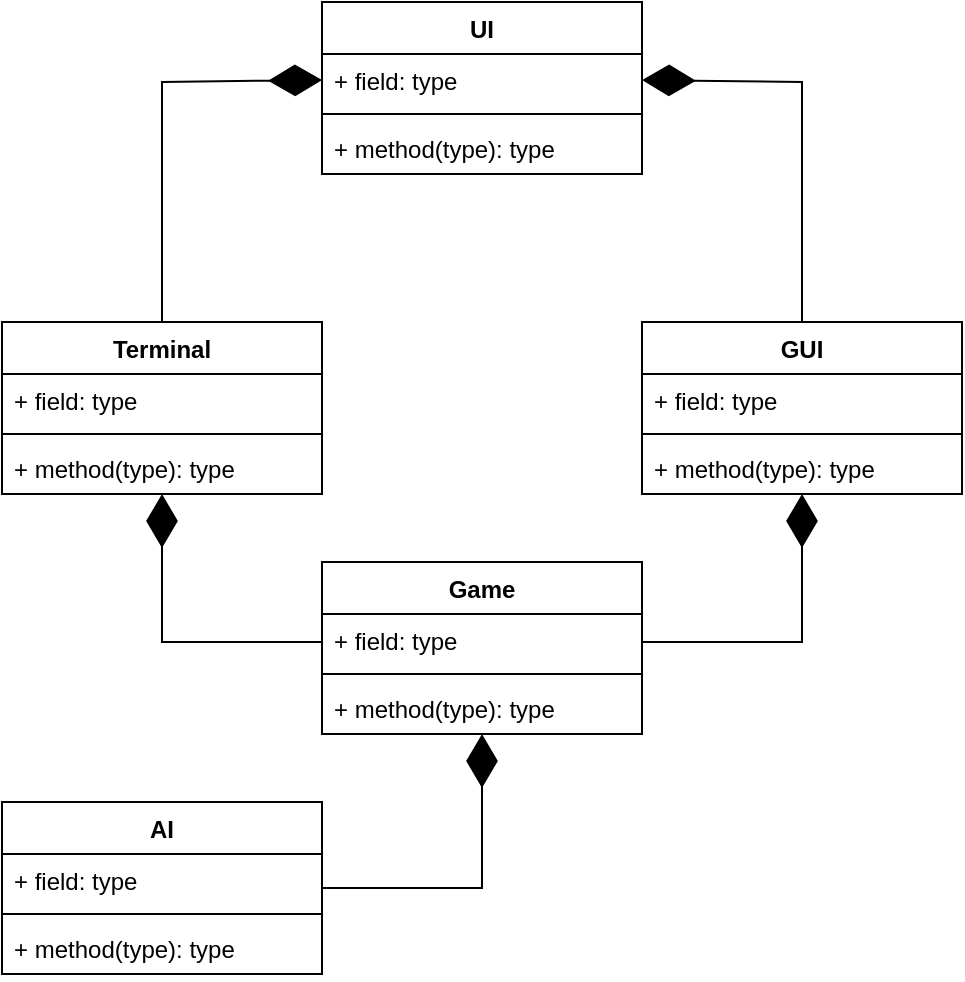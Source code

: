 <mxfile version="18.0.3" type="github"><diagram id="Xtzwa6VVvoEg-6TvjeYF" name="Page-1"><mxGraphModel dx="1038" dy="617" grid="1" gridSize="10" guides="1" tooltips="1" connect="1" arrows="1" fold="1" page="1" pageScale="1" pageWidth="827" pageHeight="1169" math="0" shadow="0"><root><mxCell id="0"/><mxCell id="1" parent="0"/><mxCell id="zvh0BNXRaEqvuYk_ANei-2" value="Game" style="swimlane;fontStyle=1;align=center;verticalAlign=top;childLayout=stackLayout;horizontal=1;startSize=26;horizontalStack=0;resizeParent=1;resizeParentMax=0;resizeLast=0;collapsible=1;marginBottom=0;" vertex="1" parent="1"><mxGeometry x="320" y="280" width="160" height="86" as="geometry"/></mxCell><mxCell id="zvh0BNXRaEqvuYk_ANei-3" value="+ field: type" style="text;strokeColor=none;fillColor=none;align=left;verticalAlign=top;spacingLeft=4;spacingRight=4;overflow=hidden;rotatable=0;points=[[0,0.5],[1,0.5]];portConstraint=eastwest;" vertex="1" parent="zvh0BNXRaEqvuYk_ANei-2"><mxGeometry y="26" width="160" height="26" as="geometry"/></mxCell><mxCell id="zvh0BNXRaEqvuYk_ANei-4" value="" style="line;strokeWidth=1;fillColor=none;align=left;verticalAlign=middle;spacingTop=-1;spacingLeft=3;spacingRight=3;rotatable=0;labelPosition=right;points=[];portConstraint=eastwest;" vertex="1" parent="zvh0BNXRaEqvuYk_ANei-2"><mxGeometry y="52" width="160" height="8" as="geometry"/></mxCell><mxCell id="zvh0BNXRaEqvuYk_ANei-5" value="+ method(type): type" style="text;strokeColor=none;fillColor=none;align=left;verticalAlign=top;spacingLeft=4;spacingRight=4;overflow=hidden;rotatable=0;points=[[0,0.5],[1,0.5]];portConstraint=eastwest;" vertex="1" parent="zvh0BNXRaEqvuYk_ANei-2"><mxGeometry y="60" width="160" height="26" as="geometry"/></mxCell><mxCell id="zvh0BNXRaEqvuYk_ANei-6" value="Terminal" style="swimlane;fontStyle=1;align=center;verticalAlign=top;childLayout=stackLayout;horizontal=1;startSize=26;horizontalStack=0;resizeParent=1;resizeParentMax=0;resizeLast=0;collapsible=1;marginBottom=0;" vertex="1" parent="1"><mxGeometry x="160" y="160" width="160" height="86" as="geometry"/></mxCell><mxCell id="zvh0BNXRaEqvuYk_ANei-7" value="+ field: type" style="text;strokeColor=none;fillColor=none;align=left;verticalAlign=top;spacingLeft=4;spacingRight=4;overflow=hidden;rotatable=0;points=[[0,0.5],[1,0.5]];portConstraint=eastwest;" vertex="1" parent="zvh0BNXRaEqvuYk_ANei-6"><mxGeometry y="26" width="160" height="26" as="geometry"/></mxCell><mxCell id="zvh0BNXRaEqvuYk_ANei-8" value="" style="line;strokeWidth=1;fillColor=none;align=left;verticalAlign=middle;spacingTop=-1;spacingLeft=3;spacingRight=3;rotatable=0;labelPosition=right;points=[];portConstraint=eastwest;" vertex="1" parent="zvh0BNXRaEqvuYk_ANei-6"><mxGeometry y="52" width="160" height="8" as="geometry"/></mxCell><mxCell id="zvh0BNXRaEqvuYk_ANei-9" value="+ method(type): type" style="text;strokeColor=none;fillColor=none;align=left;verticalAlign=top;spacingLeft=4;spacingRight=4;overflow=hidden;rotatable=0;points=[[0,0.5],[1,0.5]];portConstraint=eastwest;" vertex="1" parent="zvh0BNXRaEqvuYk_ANei-6"><mxGeometry y="60" width="160" height="26" as="geometry"/></mxCell><mxCell id="zvh0BNXRaEqvuYk_ANei-10" value="GUI" style="swimlane;fontStyle=1;align=center;verticalAlign=top;childLayout=stackLayout;horizontal=1;startSize=26;horizontalStack=0;resizeParent=1;resizeParentMax=0;resizeLast=0;collapsible=1;marginBottom=0;" vertex="1" parent="1"><mxGeometry x="480" y="160" width="160" height="86" as="geometry"/></mxCell><mxCell id="zvh0BNXRaEqvuYk_ANei-11" value="+ field: type" style="text;strokeColor=none;fillColor=none;align=left;verticalAlign=top;spacingLeft=4;spacingRight=4;overflow=hidden;rotatable=0;points=[[0,0.5],[1,0.5]];portConstraint=eastwest;" vertex="1" parent="zvh0BNXRaEqvuYk_ANei-10"><mxGeometry y="26" width="160" height="26" as="geometry"/></mxCell><mxCell id="zvh0BNXRaEqvuYk_ANei-12" value="" style="line;strokeWidth=1;fillColor=none;align=left;verticalAlign=middle;spacingTop=-1;spacingLeft=3;spacingRight=3;rotatable=0;labelPosition=right;points=[];portConstraint=eastwest;" vertex="1" parent="zvh0BNXRaEqvuYk_ANei-10"><mxGeometry y="52" width="160" height="8" as="geometry"/></mxCell><mxCell id="zvh0BNXRaEqvuYk_ANei-13" value="+ method(type): type" style="text;strokeColor=none;fillColor=none;align=left;verticalAlign=top;spacingLeft=4;spacingRight=4;overflow=hidden;rotatable=0;points=[[0,0.5],[1,0.5]];portConstraint=eastwest;" vertex="1" parent="zvh0BNXRaEqvuYk_ANei-10"><mxGeometry y="60" width="160" height="26" as="geometry"/></mxCell><mxCell id="zvh0BNXRaEqvuYk_ANei-19" value="UI" style="swimlane;fontStyle=1;align=center;verticalAlign=top;childLayout=stackLayout;horizontal=1;startSize=26;horizontalStack=0;resizeParent=1;resizeParentMax=0;resizeLast=0;collapsible=1;marginBottom=0;" vertex="1" parent="1"><mxGeometry x="320" width="160" height="86" as="geometry"/></mxCell><mxCell id="zvh0BNXRaEqvuYk_ANei-20" value="+ field: type" style="text;strokeColor=none;fillColor=none;align=left;verticalAlign=top;spacingLeft=4;spacingRight=4;overflow=hidden;rotatable=0;points=[[0,0.5],[1,0.5]];portConstraint=eastwest;" vertex="1" parent="zvh0BNXRaEqvuYk_ANei-19"><mxGeometry y="26" width="160" height="26" as="geometry"/></mxCell><mxCell id="zvh0BNXRaEqvuYk_ANei-21" value="" style="line;strokeWidth=1;fillColor=none;align=left;verticalAlign=middle;spacingTop=-1;spacingLeft=3;spacingRight=3;rotatable=0;labelPosition=right;points=[];portConstraint=eastwest;" vertex="1" parent="zvh0BNXRaEqvuYk_ANei-19"><mxGeometry y="52" width="160" height="8" as="geometry"/></mxCell><mxCell id="zvh0BNXRaEqvuYk_ANei-22" value="+ method(type): type" style="text;strokeColor=none;fillColor=none;align=left;verticalAlign=top;spacingLeft=4;spacingRight=4;overflow=hidden;rotatable=0;points=[[0,0.5],[1,0.5]];portConstraint=eastwest;" vertex="1" parent="zvh0BNXRaEqvuYk_ANei-19"><mxGeometry y="60" width="160" height="26" as="geometry"/></mxCell><mxCell id="zvh0BNXRaEqvuYk_ANei-23" value="" style="endArrow=diamondThin;endFill=1;endSize=24;html=1;rounded=0;entryX=0;entryY=0.5;entryDx=0;entryDy=0;exitX=0.5;exitY=0;exitDx=0;exitDy=0;" edge="1" parent="1" source="zvh0BNXRaEqvuYk_ANei-6" target="zvh0BNXRaEqvuYk_ANei-20"><mxGeometry width="160" relative="1" as="geometry"><mxPoint x="410" y="370" as="sourcePoint"/><mxPoint x="290" y="40" as="targetPoint"/><Array as="points"><mxPoint x="240" y="40"/></Array></mxGeometry></mxCell><mxCell id="zvh0BNXRaEqvuYk_ANei-24" value="" style="endArrow=diamondThin;endFill=1;endSize=24;html=1;rounded=0;entryX=1;entryY=0.5;entryDx=0;entryDy=0;exitX=0.5;exitY=0;exitDx=0;exitDy=0;" edge="1" parent="1" source="zvh0BNXRaEqvuYk_ANei-10" target="zvh0BNXRaEqvuYk_ANei-20"><mxGeometry width="160" relative="1" as="geometry"><mxPoint x="560" y="120" as="sourcePoint"/><mxPoint x="640" y="39" as="targetPoint"/><Array as="points"><mxPoint x="560" y="40"/></Array></mxGeometry></mxCell><mxCell id="zvh0BNXRaEqvuYk_ANei-25" value="" style="endArrow=diamondThin;endFill=1;endSize=24;html=1;rounded=0;" edge="1" parent="1" target="zvh0BNXRaEqvuYk_ANei-6"><mxGeometry width="160" relative="1" as="geometry"><mxPoint x="320" y="320" as="sourcePoint"/><mxPoint x="420" y="270" as="targetPoint"/><Array as="points"><mxPoint x="240" y="320"/></Array></mxGeometry></mxCell><mxCell id="zvh0BNXRaEqvuYk_ANei-26" value="" style="endArrow=diamondThin;endFill=1;endSize=24;html=1;rounded=0;" edge="1" parent="1" target="zvh0BNXRaEqvuYk_ANei-10"><mxGeometry width="160" relative="1" as="geometry"><mxPoint x="480" y="320" as="sourcePoint"/><mxPoint x="250" y="256" as="targetPoint"/><Array as="points"><mxPoint x="560" y="320"/></Array></mxGeometry></mxCell><mxCell id="zvh0BNXRaEqvuYk_ANei-28" value="AI" style="swimlane;fontStyle=1;align=center;verticalAlign=top;childLayout=stackLayout;horizontal=1;startSize=26;horizontalStack=0;resizeParent=1;resizeParentMax=0;resizeLast=0;collapsible=1;marginBottom=0;" vertex="1" parent="1"><mxGeometry x="160" y="400" width="160" height="86" as="geometry"/></mxCell><mxCell id="zvh0BNXRaEqvuYk_ANei-29" value="+ field: type" style="text;strokeColor=none;fillColor=none;align=left;verticalAlign=top;spacingLeft=4;spacingRight=4;overflow=hidden;rotatable=0;points=[[0,0.5],[1,0.5]];portConstraint=eastwest;" vertex="1" parent="zvh0BNXRaEqvuYk_ANei-28"><mxGeometry y="26" width="160" height="26" as="geometry"/></mxCell><mxCell id="zvh0BNXRaEqvuYk_ANei-30" value="" style="line;strokeWidth=1;fillColor=none;align=left;verticalAlign=middle;spacingTop=-1;spacingLeft=3;spacingRight=3;rotatable=0;labelPosition=right;points=[];portConstraint=eastwest;" vertex="1" parent="zvh0BNXRaEqvuYk_ANei-28"><mxGeometry y="52" width="160" height="8" as="geometry"/></mxCell><mxCell id="zvh0BNXRaEqvuYk_ANei-31" value="+ method(type): type" style="text;strokeColor=none;fillColor=none;align=left;verticalAlign=top;spacingLeft=4;spacingRight=4;overflow=hidden;rotatable=0;points=[[0,0.5],[1,0.5]];portConstraint=eastwest;" vertex="1" parent="zvh0BNXRaEqvuYk_ANei-28"><mxGeometry y="60" width="160" height="26" as="geometry"/></mxCell><mxCell id="zvh0BNXRaEqvuYk_ANei-32" value="" style="endArrow=diamondThin;endFill=1;endSize=24;html=1;rounded=0;" edge="1" parent="1" source="zvh0BNXRaEqvuYk_ANei-28" target="zvh0BNXRaEqvuYk_ANei-2"><mxGeometry width="160" relative="1" as="geometry"><mxPoint x="290" y="490" as="sourcePoint"/><mxPoint x="450" y="490" as="targetPoint"/><Array as="points"><mxPoint x="400" y="443"/></Array></mxGeometry></mxCell></root></mxGraphModel></diagram></mxfile>
